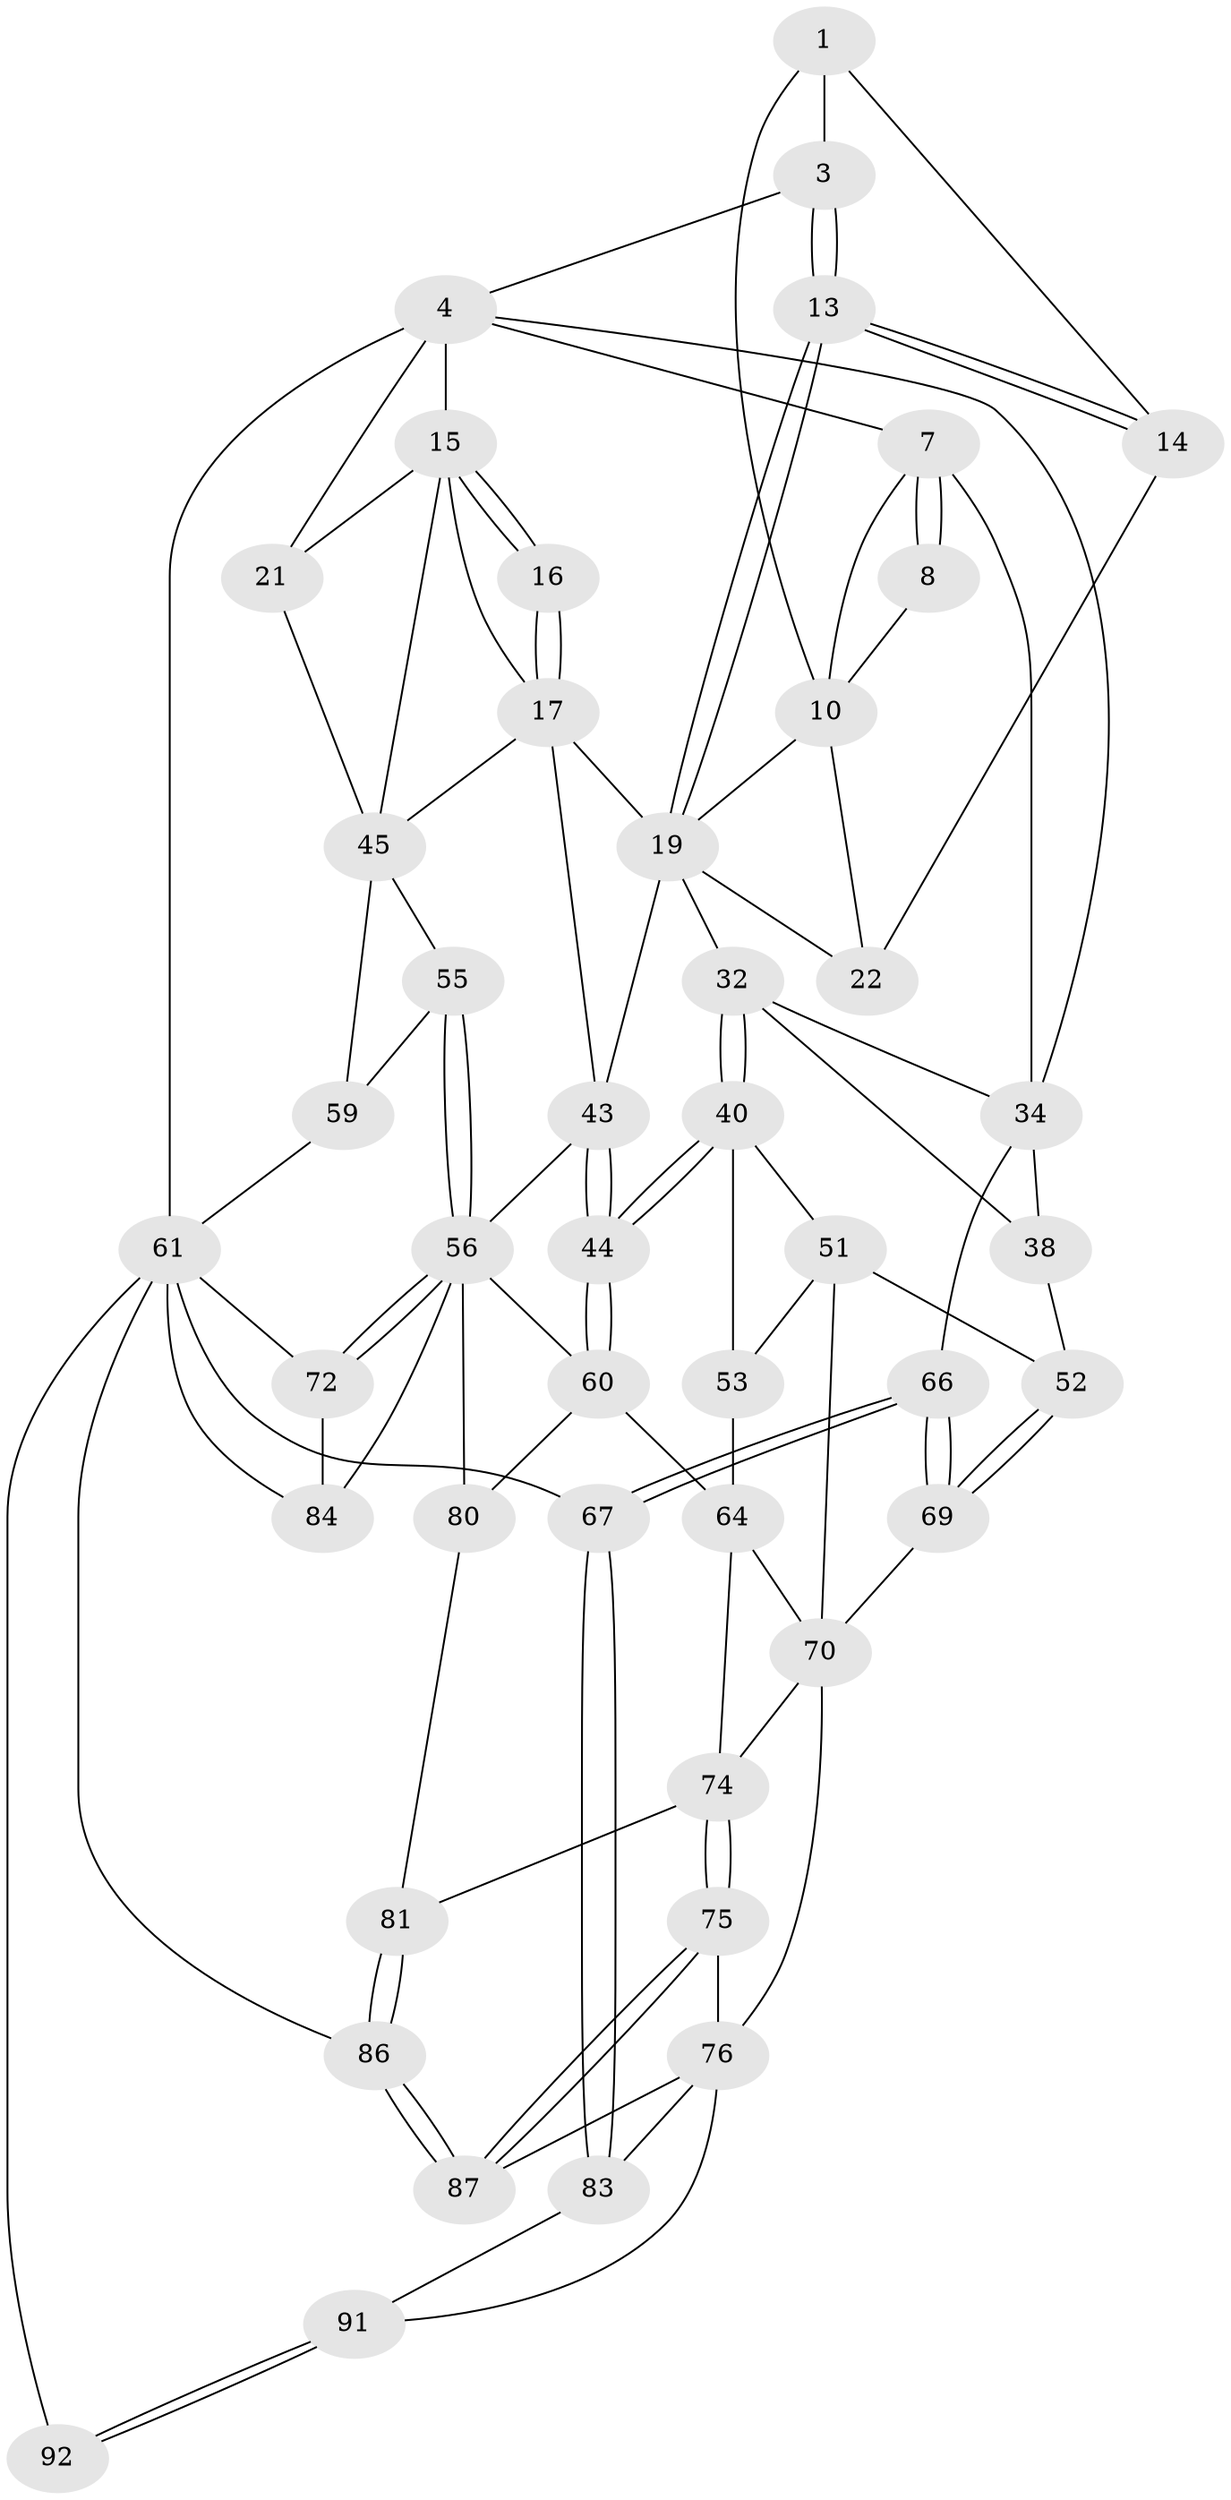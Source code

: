 // original degree distribution, {3: 0.021739130434782608, 4: 0.21739130434782608, 6: 0.1956521739130435, 5: 0.5652173913043478}
// Generated by graph-tools (version 1.1) at 2025/16/03/09/25 04:16:56]
// undirected, 46 vertices, 106 edges
graph export_dot {
graph [start="1"]
  node [color=gray90,style=filled];
  1 [pos="+0.4489190215589928+0",super="+9+2"];
  3 [pos="+0.6630101722027641+0"];
  4 [pos="+0.6799258094008997+0",super="+5"];
  7 [pos="+0+0",super="+24"];
  8 [pos="+0.25303292112437414+0"];
  10 [pos="+0.3235939992917447+0.13296001181670342",super="+11+23"];
  13 [pos="+0.5952315238132477+0.17311992747599914"];
  14 [pos="+0.4620092127259126+0.09007049473172318"];
  15 [pos="+0.7603114173568258+0",super="+20"];
  16 [pos="+0.7261869611732967+0.16813988265215066"];
  17 [pos="+0.6763668965526799+0.23701399078522345",super="+18"];
  19 [pos="+0.5994356584610929+0.22186577540708916",super="+25"];
  21 [pos="+1+0",super="+29"];
  22 [pos="+0.44658432605537823+0.13682810042488477"];
  32 [pos="+0.3279586291337239+0.2299196188485225",super="+33"];
  34 [pos="+0.12087083879218345+0.19043224921830434",super="+35"];
  38 [pos="+0+0.33214000882053457"];
  40 [pos="+0.32541244330639657+0.3856285265277197",super="+41"];
  43 [pos="+0.520816203342016+0.3723567369526673",super="+48"];
  44 [pos="+0.4559138051779639+0.4173633997421611"];
  45 [pos="+0.8311566552417731+0.3332604009035911",super="+46+50"];
  51 [pos="+0.11950245478425013+0.46783986809213635",super="+54"];
  52 [pos="+0.09772749011588344+0.46772828219691115"];
  53 [pos="+0.2861562953147566+0.4336029809017842"];
  55 [pos="+0.8659143420912248+0.4943014176386008"];
  56 [pos="+0.8394043959351768+0.6507290570895888",super="+57"];
  59 [pos="+1+0.37002323640544177"];
  60 [pos="+0.5035050526851009+0.5853901525438445",super="+63"];
  61 [pos="+1+1",super="+68+89+62"];
  64 [pos="+0.4016701364392384+0.6362492057788801",super="+65"];
  66 [pos="+0+0.6569347914474155"];
  67 [pos="+0+0.9094787357664347"];
  69 [pos="+0+0.6521144352850637"];
  70 [pos="+0.19168125656423501+0.5491468514324916",super="+71+73"];
  72 [pos="+0.9890179755561956+0.7787660656326462"];
  74 [pos="+0.24743554744890436+0.7535590174797856",super="+77"];
  75 [pos="+0.21983250784577732+0.7640399300152307"];
  76 [pos="+0.130126432687177+0.7068721233528117",super="+82"];
  80 [pos="+0.4104541107431671+0.8345359016517836"];
  81 [pos="+0.4095079606863124+0.8347090621527538"];
  83 [pos="+0.01750582052545241+0.8706649149775743"];
  84 [pos="+0.6344600956784778+0.9534097232193048"];
  86 [pos="+0.3156045509576794+0.9951983766939526"];
  87 [pos="+0.2184890201001147+0.8559828086068204"];
  91 [pos="+0.1132035300293601+0.957109798067112"];
  92 [pos="+0.08677785109657879+1"];
  1 -- 10;
  1 -- 14;
  1 -- 3;
  3 -- 4;
  3 -- 13;
  3 -- 13;
  4 -- 15;
  4 -- 21;
  4 -- 7;
  4 -- 61 [weight=2];
  4 -- 34;
  7 -- 8;
  7 -- 8;
  7 -- 10;
  7 -- 34;
  8 -- 10;
  10 -- 22;
  10 -- 19;
  13 -- 14;
  13 -- 14;
  13 -- 19;
  13 -- 19;
  14 -- 22;
  15 -- 16 [weight=2];
  15 -- 16;
  15 -- 17;
  15 -- 21 [weight=2];
  15 -- 45;
  16 -- 17;
  16 -- 17;
  17 -- 19;
  17 -- 43;
  17 -- 45;
  19 -- 32;
  19 -- 22;
  19 -- 43;
  21 -- 45;
  32 -- 40 [weight=3];
  32 -- 40;
  32 -- 34;
  32 -- 38;
  34 -- 66;
  34 -- 38;
  38 -- 52;
  40 -- 44;
  40 -- 44;
  40 -- 51;
  40 -- 53;
  43 -- 44;
  43 -- 44;
  43 -- 56;
  44 -- 60;
  44 -- 60;
  45 -- 55;
  45 -- 59;
  51 -- 52;
  51 -- 53;
  51 -- 70;
  52 -- 69;
  52 -- 69;
  53 -- 64;
  55 -- 56;
  55 -- 56;
  55 -- 59;
  56 -- 72;
  56 -- 72;
  56 -- 80;
  56 -- 84;
  56 -- 60 [weight=2];
  59 -- 61;
  60 -- 80;
  60 -- 64;
  61 -- 67;
  61 -- 92 [weight=2];
  61 -- 84;
  61 -- 86;
  61 -- 72;
  64 -- 74;
  64 -- 70;
  66 -- 67;
  66 -- 67;
  66 -- 69;
  66 -- 69;
  67 -- 83;
  67 -- 83;
  69 -- 70;
  70 -- 76;
  70 -- 74;
  72 -- 84;
  74 -- 75;
  74 -- 75;
  74 -- 81;
  75 -- 76;
  75 -- 87;
  75 -- 87;
  76 -- 83;
  76 -- 91;
  76 -- 87;
  80 -- 81;
  81 -- 86;
  81 -- 86;
  83 -- 91;
  86 -- 87;
  86 -- 87;
  91 -- 92;
  91 -- 92;
}
